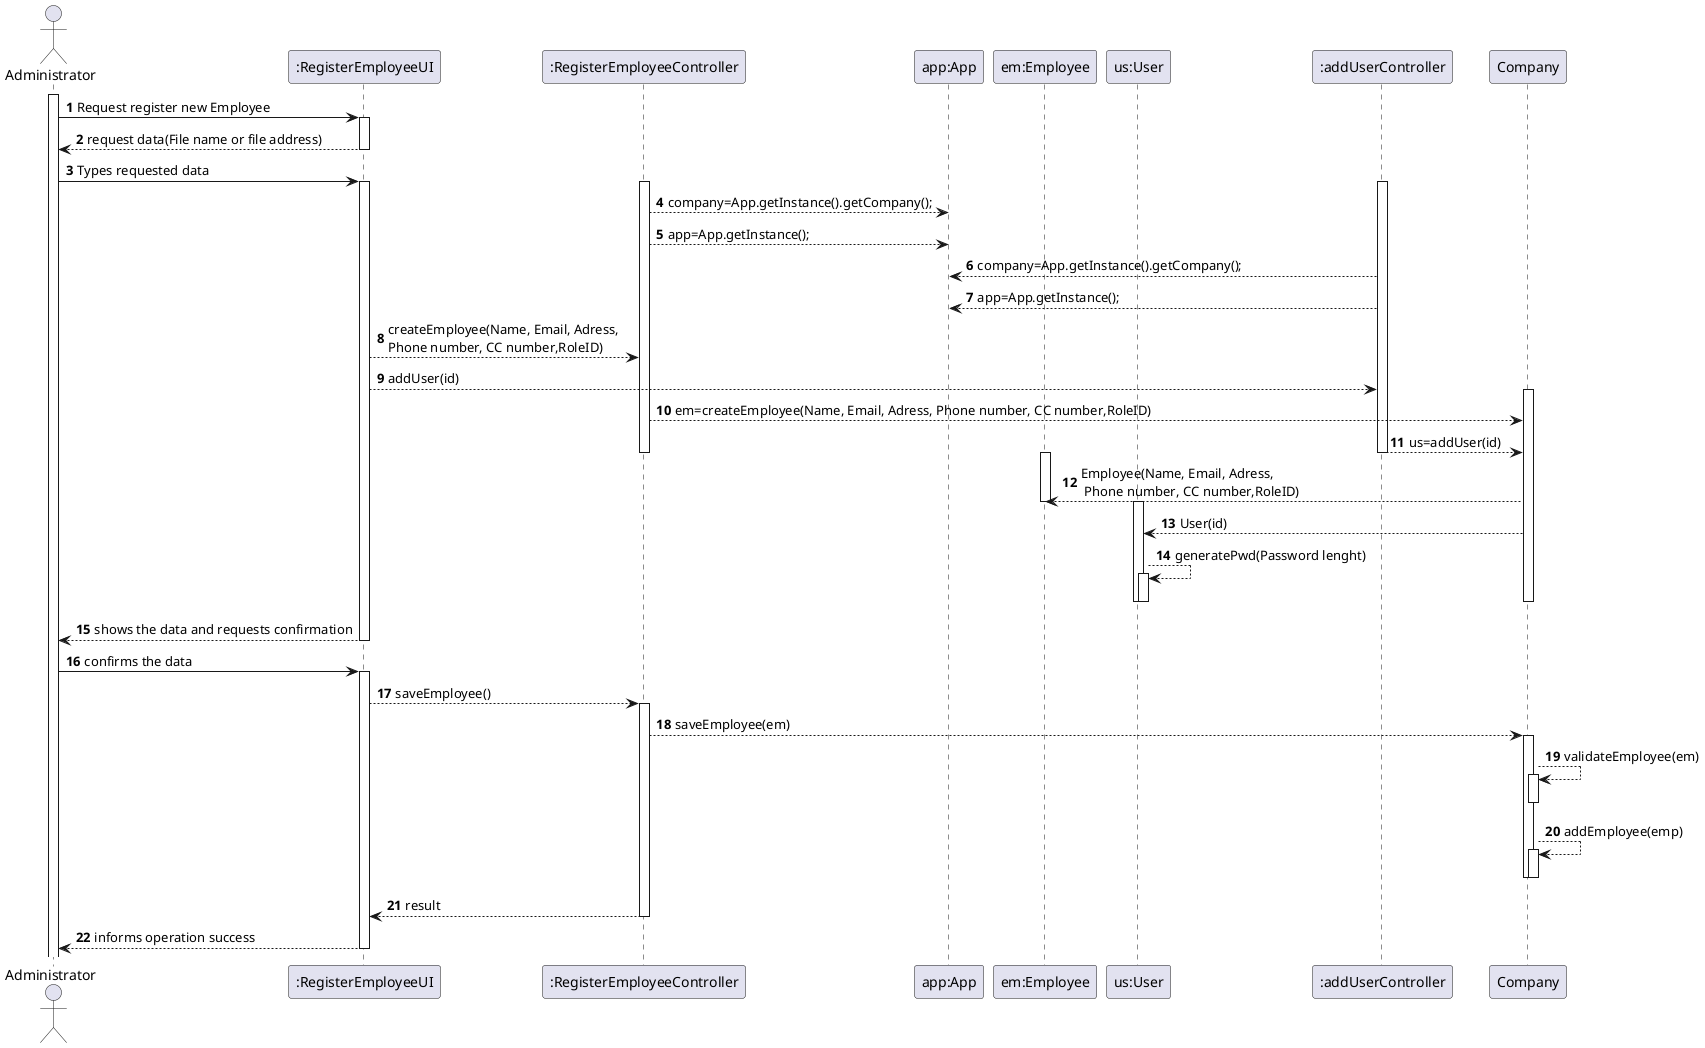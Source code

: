 @startuml
'https://plantuml.com/class-diagram

autonumber
    actor Administrator

    participant ":RegisterEmployeeUI" as UI
    participant ":RegisterEmployeeController" as  CTRL
    participant "app:App" as _APP
    participant "em:Employee" as EM
    participant "us:User" as US
    participant ":addUserController" as CTRL1

    activate Administrator
    Administrator -> UI: Request register new Employee
    activate UI
    UI --> Administrator: request data(File name or file address)
   deactivate UI
    UI <- Administrator: Types requested data
    activate UI
    activate CTRL
    activate CTRL1
    CTRL-->_APP:company=App.getInstance().getCompany();
    CTRL-->_APP:app=App.getInstance();
    CTRL1-->_APP:company=App.getInstance().getCompany();
    CTRL1-->_APP:app=App.getInstance();
    UI-->CTRL:createEmployee(Name, Email, Adress, \nPhone number, CC number,RoleID)
    UI-->CTRL1:addUser(id)
    activate Company
    CTRL-->Company:em=createEmployee(Name, Email, Adress, Phone number, CC number,RoleID)
    CTRL1-->Company:us=addUser(id)
    deactivate CTRL
    deactivate CTRL1
    activate  EM
    Company-->EM:Employee(Name, Email, Adress,\n Phone number, CC number,RoleID)
    deactivate EM
    activate US
    Company-->US:User(id)
    US-->US:generatePwd(Password lenght)
    activate US
    deactivate US
    deactivate US
    deactivate Company
    deactivate CTRL1
    deactivate CTRL
    Administrator <-- UI: shows the data and requests confirmation
    deactivate UI
    Administrator -> UI: confirms the data
    activate UI
    UI-->CTRL:saveEmployee()
    activate CTRL
    CTRL-->Company:saveEmployee(em)
    activate Company
    Company-->Company:validateEmployee(em)
    activate Company
    deactivate Company
    Company-->Company:addEmployee(emp)
    activate Company
    deactivate Company
    deactivate Company
    CTRL-->UI:result
    deactivate CTRL
    Administrator <-- UI: informs operation success
    deactivate UI

@enduml